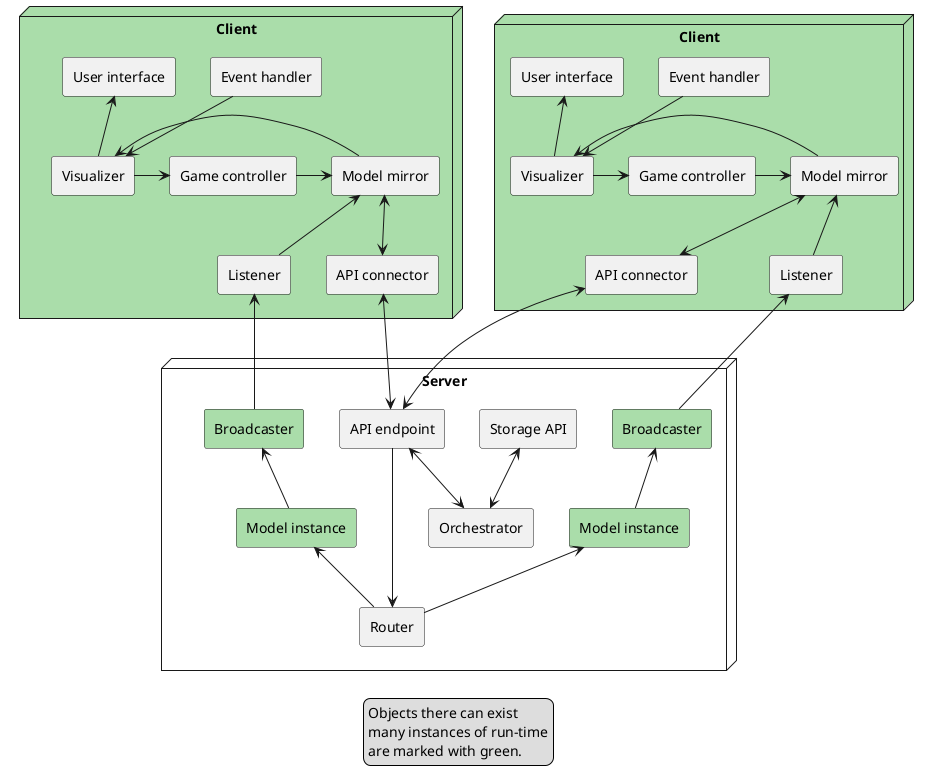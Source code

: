 @startuml
'https://plantuml.com/deployment-diagram

legend
    Objects there can exist
    many instances of run-time
    are marked with green.
end legend

node "Client" as client_0 #ADA {
    agent "Game controller" as controller_0
    agent "Visualizer" as visualizer_0
    agent "Event handler" as event_0
    agent "User interface" as ui_0
    agent "Model mirror" as mirror_0
    agent "API connector" as connector_0
    agent "Listener" as listener_0

    event_0 -down-> visualizer_0
    visualizer_0 -up-> ui_0
    visualizer_0 -right-> controller_0
    controller_0 -right-> mirror_0
    mirror_0 -> visualizer_0
    mirror_0 <-down-> connector_0
    listener_0 -up-> mirror_0
}

node "Client" as client_1 #ADA {
    agent "Game controller" as controller_1
    agent "Visualizer" as visualizer_1
    agent "Event handler" as event_1
    agent "User interface" as ui_1
    agent "Model mirror" as mirror_1
    agent "API connector" as connector_1
    agent "Listener" as listener_1

    event_1 -down-> visualizer_1
    visualizer_1 -up-> ui_1
    visualizer_1 -right-> controller_1
    controller_1 -right-> mirror_1
    mirror_1 -> visualizer_1
    mirror_1 <-down-> connector_1
    listener_1 -up-> mirror_1
}

node "Server" as server {
    agent "API endpoint" as endpoint
    agent "Broadcaster" as broadcaster_0 #ADA
    agent "Broadcaster" as broadcaster_1 #ADA
    agent "Storage API" as storage
    agent "Model instance" as model_0 #ADA
    agent "Model instance" as model_1 #ADA
    agent "Orchestrator" as orchestrator
    agent "Router" as router

    endpoint -[hidden]right- broadcaster_0
    broadcaster_0 -[hidden]right- broadcaster_1
    broadcaster_1 -[hidden]right- storage
    model_0 -up-> broadcaster_0
    model_0 -[hidden]right- model_1
    model_1 -up-> broadcaster_1
    orchestrator <--> endpoint
    orchestrator <-up-> storage
    router <-up- endpoint
    router -up-> model_0
    router -up-> model_1
}

ui_0 -[hidden]right- mirror_1

client_1 -[hidden]down- server

endpoint <-up-> connector_0
endpoint <-up-> connector_1

broadcaster_0 -up-> listener_0
broadcaster_1 -up-> listener_1

@enduml